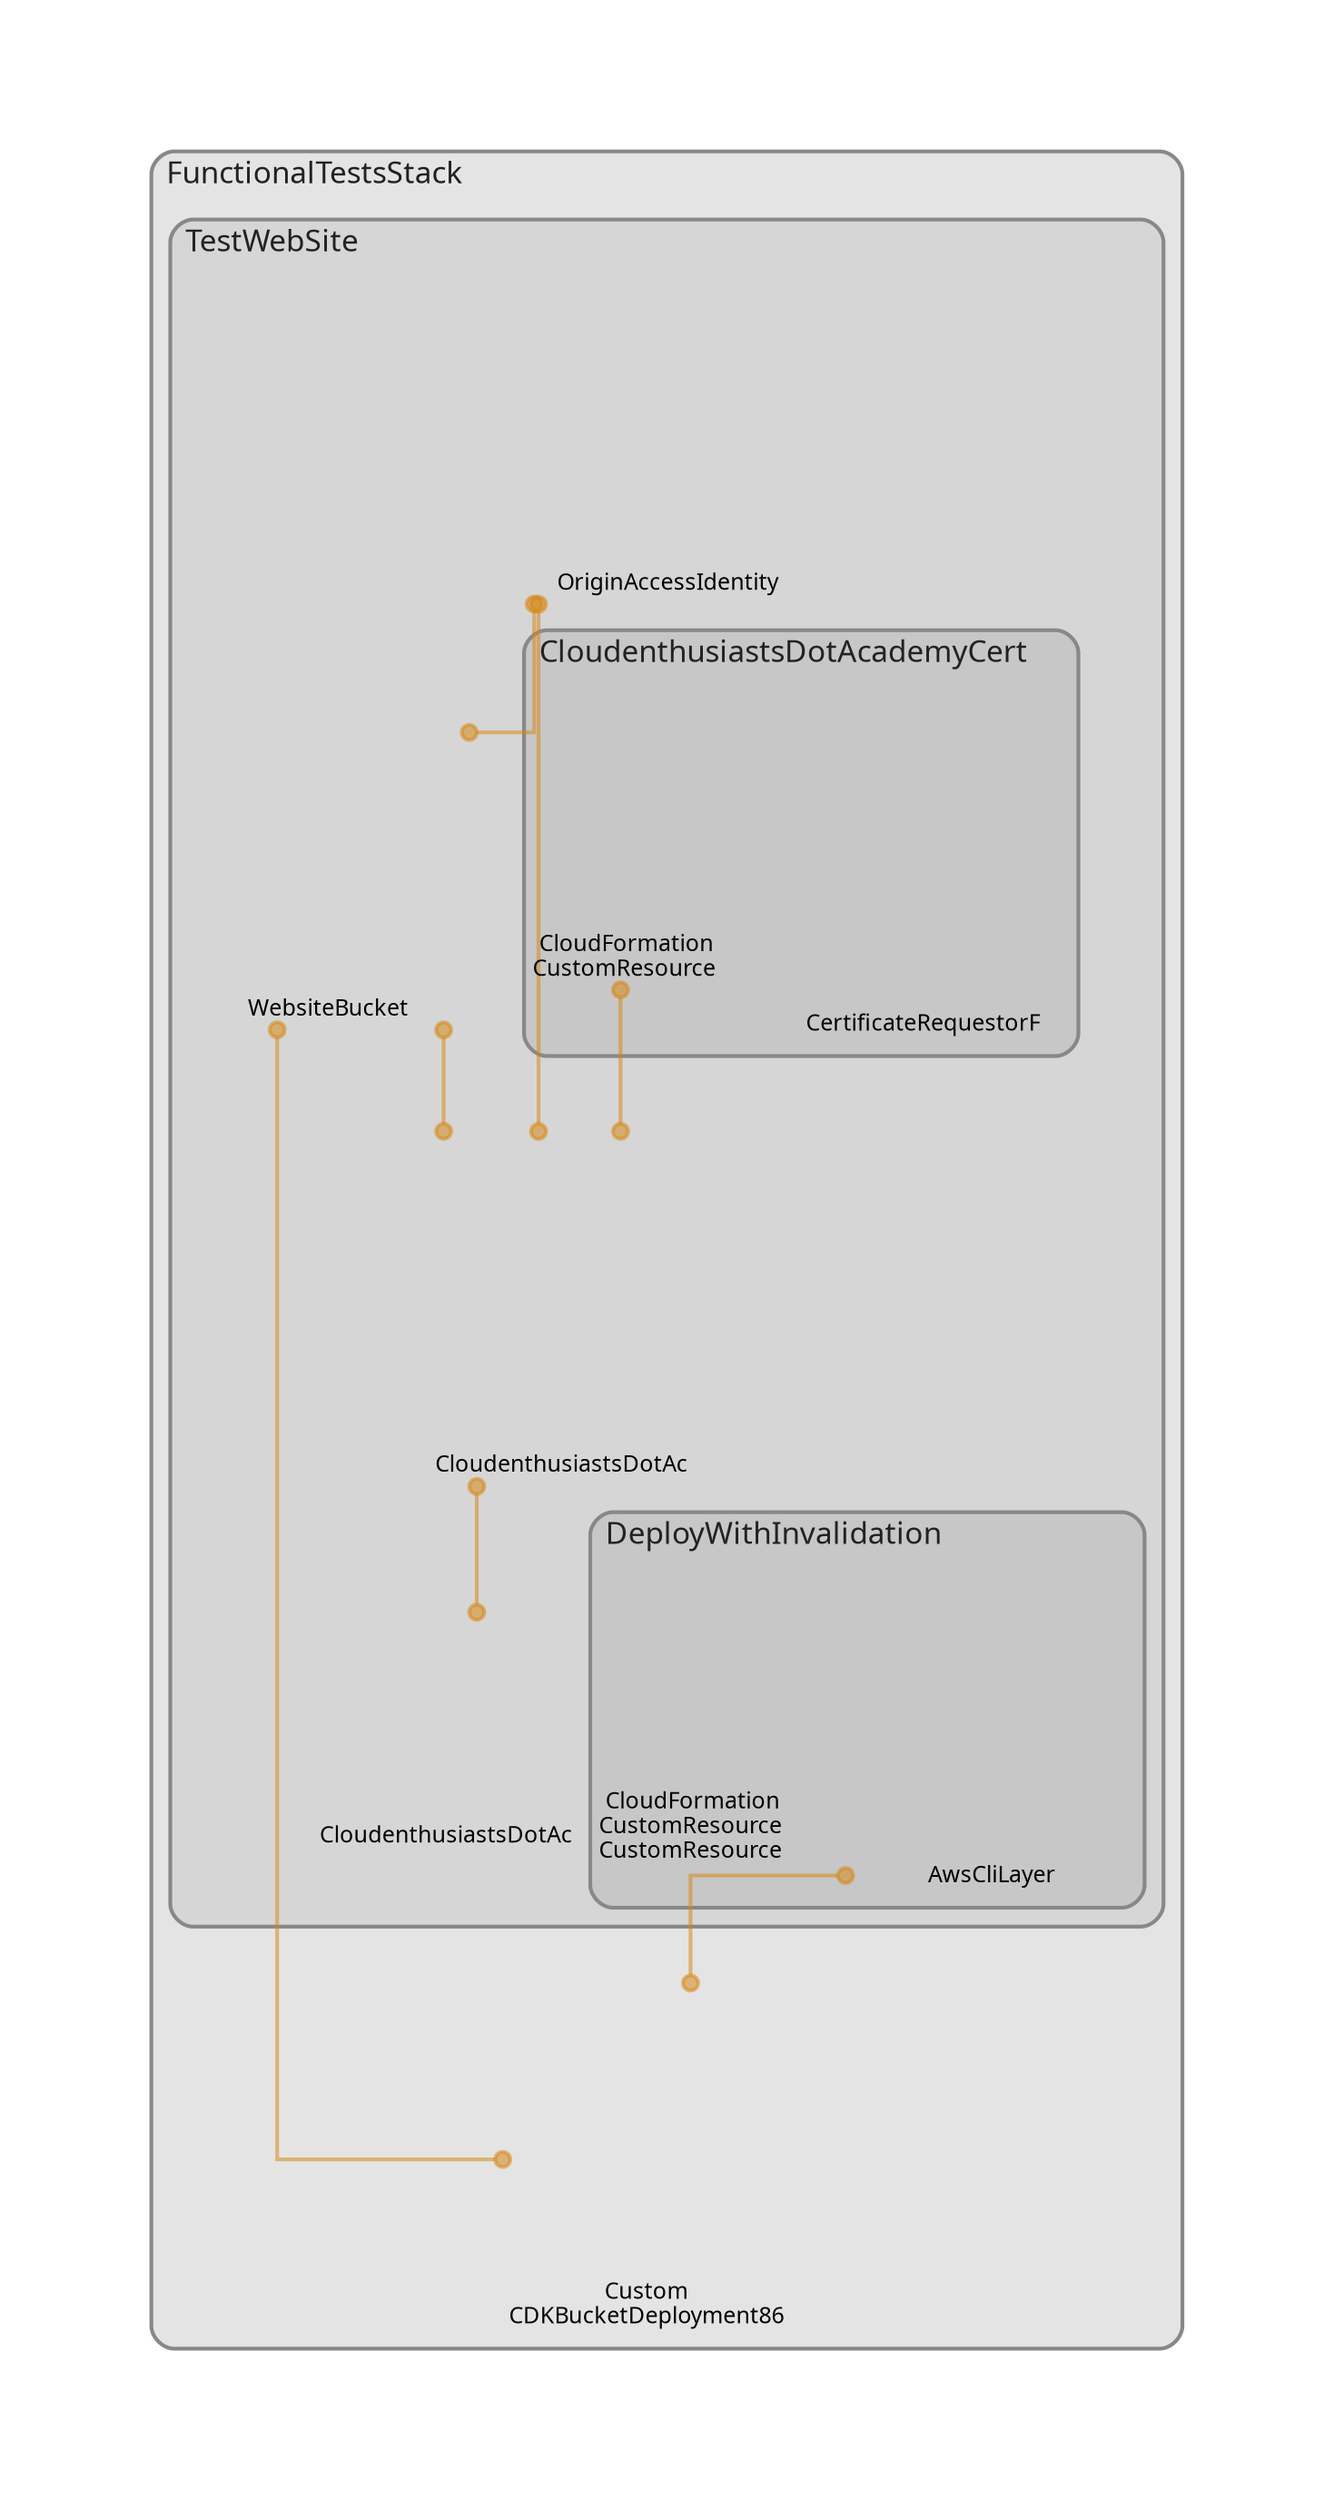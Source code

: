 digraph "Diagram" {
  splines = "ortho";
  pad = "1.0";
  nodesep = "0.60";
  ranksep = "0.75";
  fontname = "Sans-Serif";
  fontsize = "15";
  dpi = "200";
  rankdir = "BT";
  compound = "true";
  fontcolor = "#222222";
  edge [
    color = "#D5871488",
    penwidth = 2,
    arrowhead = "dot",
    arrowtail = "dot",
  ];
  node [
    shape = "box",
    style = "rounded",
    fixedsize = true,
    width = 1.7,
    height = 1.7,
    labelloc = "c",
    imagescale = true,
    fontname = "Sans-Serif",
    fontsize = 8,
    margin = 8,
  ];
  subgraph "FunctionalTestsStack" {
    subgraph "cluster-SubGraph.FunctionalTestsStack" {
      graph [
        label = "FunctionalTestsStack",
        labelloc = "b",
        labeljust = "l",
        margin = "10",
        fontsize = "16",
        penwidth = "2",
        pencolor = "#888888",
        style = "filled,rounded",
        fillcolor = "#e4e4e4",
      ];
      "FunctionalTestsStack/Custom__CDKBucketDeployment8693BB64968944B69AAFB0CC9EB8756C" [
        label = " Custom \nCDKBucketDeployment86",
        fontsize = 12,
        image = "/Users/mstahir/Projects/xler8r-lite/packages/@cre8ivelogix/functional-tests/node_modules/cdk-dia/icons/aws/Service/Arch_Compute/64/Arch_AWS-Lambda_64@5x.png",
        imagescale = "true",
        imagepos = "tc",
        penwidth = "0",
        shape = "node",
        fixedsize = "true",
        labelloc = "b",
        width = 2,
        height = 2.4819999999999998,
      ];
      subgraph "cluster-SubGraph.TestWebSite" {
        graph [
          label = "TestWebSite",
          labelloc = "b",
          labeljust = "l",
          margin = "10",
          fontsize = "16",
          penwidth = "2",
          pencolor = "#888888",
          style = "filled,rounded",
          fillcolor = "#d6d6d6",
        ];
        "FunctionalTestsStack/TestWebSite/OriginAccessIdentity" [
          label = " OriginAccessIdentity",
          fontsize = 12,
          image = "/Users/mstahir/Projects/xler8r-lite/packages/@cre8ivelogix/functional-tests/node_modules/cdk-dia/icons/aws/Resource/Res_Security-Identity-and-Compliance/Res_48_Dark/Res_AWS-Identity-Access-Management_Permissions_48_Dark_gen.png",
          imagescale = "true",
          imagepos = "tc",
          penwidth = "0",
          shape = "node",
          fixedsize = "true",
          labelloc = "b",
          width = 2,
          height = 2.266,
        ];
        "FunctionalTestsStack/TestWebSite/WebsiteBucket" [
          label = " WebsiteBucket",
          fontsize = 12,
          image = "/Users/mstahir/Projects/xler8r-lite/packages/@cre8ivelogix/functional-tests/node_modules/cdk-dia/icons/aws/Service/Arch_Storage/64/Arch_Amazon-S3-Standard_64@5x.png",
          imagescale = "true",
          imagepos = "tc",
          penwidth = "0",
          shape = "node",
          fixedsize = "true",
          labelloc = "b",
          width = 2,
          height = 2.266,
        ];
        "FunctionalTestsStack/TestWebSite/CloudenthusiastsDotAcademyDistribution" [
          label = "\nCloudenthusiastsDotAc",
          fontsize = 12,
          image = "/Users/mstahir/Projects/xler8r-lite/packages/@cre8ivelogix/functional-tests/node_modules/cdk-dia/icons/aws/Service/Arch_Networking-Content/64/Arch_Amazon-CloudFront_64@5x.png",
          imagescale = "true",
          imagepos = "tc",
          penwidth = "0",
          shape = "node",
          fixedsize = "true",
          labelloc = "b",
          width = 2,
          height = 2.4819999999999998,
        ];
        "FunctionalTestsStack/TestWebSite/CloudenthusiastsDotAcademyAliasRecord" [
          label = "\nCloudenthusiastsDotAc",
          fontsize = 12,
          image = "/Users/mstahir/Projects/xler8r-lite/packages/@cre8ivelogix/functional-tests/node_modules/cdk-dia/icons/aws/Resource/Res_Networking-and-Content-Delivery/Res_48_Dark/Res_Amazon-Route-53-Hosted-Zone_48_Dark_gen.png",
          imagescale = "true",
          imagepos = "tc",
          penwidth = "0",
          shape = "node",
          fixedsize = "true",
          labelloc = "b",
          width = 1.2,
          height = 1.682,
        ];
        subgraph "cluster-SubGraph.CloudenthusiastsDotAcademyCert" {
          graph [
            label = "CloudenthusiastsDotAcademyCert",
            labelloc = "b",
            labeljust = "l",
            margin = "10",
            fontsize = "16",
            penwidth = "2",
            pencolor = "#888888",
            style = "filled,rounded",
            fillcolor = "#c7c7c7",
          ];
          "FunctionalTestsStack/TestWebSite/CloudenthusiastsDotAcademyCert/CertificateRequestorFunction" [
            label = "\nCertificateRequestorF",
            fontsize = 12,
            image = "/Users/mstahir/Projects/xler8r-lite/packages/@cre8ivelogix/functional-tests/node_modules/cdk-dia/icons/aws/Service/Arch_Compute/64/Arch_AWS-Lambda_64@5x.png",
            imagescale = "true",
            imagepos = "tc",
            penwidth = "0",
            shape = "node",
            fixedsize = "true",
            labelloc = "b",
            width = 2,
            height = 2.4819999999999998,
          ];
          "FunctionalTestsStack/TestWebSite/CloudenthusiastsDotAcademyCert/CertificateRequestorResource" [
            label = " CloudFormation\nCustomResource",
            fontsize = 12,
            image = "/Users/mstahir/Projects/xler8r-lite/packages/@cre8ivelogix/functional-tests/node_modules/cdk-dia/icons/aws/Service/Arch_Management-Governance/64/Arch_AWS-CloudFormation_64@5x.png",
            imagescale = "true",
            imagepos = "tc",
            penwidth = "0",
            shape = "node",
            fixedsize = "true",
            labelloc = "b",
            width = 1.2,
            height = 1.682,
          ];
        }
        subgraph "cluster-SubGraph.DeployWithInvalidation" {
          graph [
            label = "DeployWithInvalidation",
            labelloc = "b",
            labeljust = "l",
            margin = "10",
            fontsize = "16",
            penwidth = "2",
            pencolor = "#888888",
            style = "filled,rounded",
            fillcolor = "#c7c7c7",
          ];
          "FunctionalTestsStack/TestWebSite/DeployWithInvalidation/AwsCliLayer" [
            label = " AwsCliLayer",
            fontsize = 12,
            image = "/Users/mstahir/Projects/xler8r-lite/packages/@cre8ivelogix/functional-tests/node_modules/cdk-dia/icons/aws/Service/Arch_Compute/64/Arch_AWS-Lambda_64@5x.png",
            imagescale = "true",
            imagepos = "tc",
            penwidth = "0",
            shape = "node",
            fixedsize = "true",
            labelloc = "b",
            width = 2,
            height = 2.266,
          ];
          "FunctionalTestsStack/TestWebSite/DeployWithInvalidation/CustomResource" [
            label = " CloudFormation\nCustomResource\nCustomResource",
            fontsize = 12,
            image = "/Users/mstahir/Projects/xler8r-lite/packages/@cre8ivelogix/functional-tests/node_modules/cdk-dia/icons/aws/Service/Arch_Management-Governance/64/Arch_AWS-CloudFormation_64@5x.png",
            imagescale = "true",
            imagepos = "tc",
            penwidth = "0",
            shape = "node",
            fixedsize = "true",
            labelloc = "b",
            width = 1.2,
            height = 1.898,
          ];
        }
      }
    }
  }
  "FunctionalTestsStack/TestWebSite/WebsiteBucket" -> "FunctionalTestsStack/TestWebSite/OriginAccessIdentity" [
    dir = "both",
  ];
  "FunctionalTestsStack/TestWebSite/CloudenthusiastsDotAcademyDistribution" -> "FunctionalTestsStack/TestWebSite/CloudenthusiastsDotAcademyCert/CertificateRequestorResource" [
    dir = "both",
  ];
  "FunctionalTestsStack/TestWebSite/CloudenthusiastsDotAcademyDistribution" -> "FunctionalTestsStack/TestWebSite/OriginAccessIdentity" [
    dir = "both",
  ];
  "FunctionalTestsStack/TestWebSite/CloudenthusiastsDotAcademyDistribution" -> "FunctionalTestsStack/TestWebSite/WebsiteBucket" [
    dir = "both",
  ];
  "FunctionalTestsStack/TestWebSite/CloudenthusiastsDotAcademyAliasRecord" -> "FunctionalTestsStack/TestWebSite/CloudenthusiastsDotAcademyDistribution" [
    dir = "both",
  ];
  "FunctionalTestsStack/Custom__CDKBucketDeployment8693BB64968944B69AAFB0CC9EB8756C" -> "FunctionalTestsStack/TestWebSite/WebsiteBucket" [
    dir = "both",
  ];
  "FunctionalTestsStack/Custom__CDKBucketDeployment8693BB64968944B69AAFB0CC9EB8756C" -> "FunctionalTestsStack/TestWebSite/DeployWithInvalidation/AwsCliLayer" [
    dir = "both",
  ];
}